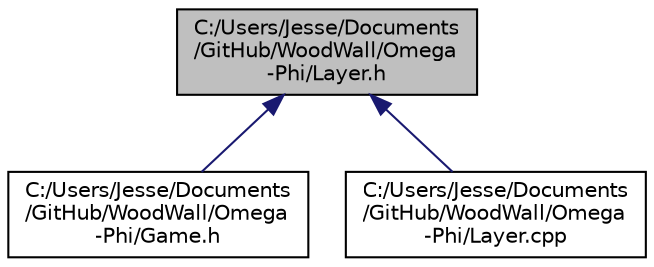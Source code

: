 digraph "C:/Users/Jesse/Documents/GitHub/WoodWall/Omega-Phi/Layer.h"
{
 // LATEX_PDF_SIZE
  edge [fontname="Helvetica",fontsize="10",labelfontname="Helvetica",labelfontsize="10"];
  node [fontname="Helvetica",fontsize="10",shape=record];
  Node4 [label="C:/Users/Jesse/Documents\l/GitHub/WoodWall/Omega\l-Phi/Layer.h",height=0.2,width=0.4,color="black", fillcolor="grey75", style="filled", fontcolor="black",tooltip=" "];
  Node4 -> Node5 [dir="back",color="midnightblue",fontsize="10",style="solid",fontname="Helvetica"];
  Node5 [label="C:/Users/Jesse/Documents\l/GitHub/WoodWall/Omega\l-Phi/Game.h",height=0.2,width=0.4,color="black", fillcolor="white", style="filled",URL="$_game_8h.html",tooltip=" "];
  Node4 -> Node6 [dir="back",color="midnightblue",fontsize="10",style="solid",fontname="Helvetica"];
  Node6 [label="C:/Users/Jesse/Documents\l/GitHub/WoodWall/Omega\l-Phi/Layer.cpp",height=0.2,width=0.4,color="black", fillcolor="white", style="filled",URL="$_layer_8cpp.html",tooltip=" "];
}

